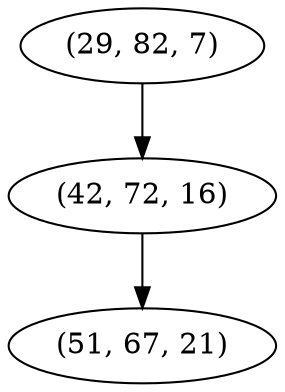 digraph tree {
    "(29, 82, 7)";
    "(42, 72, 16)";
    "(51, 67, 21)";
    "(29, 82, 7)" -> "(42, 72, 16)";
    "(42, 72, 16)" -> "(51, 67, 21)";
}
